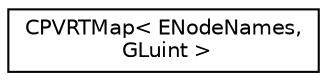 digraph "Graphical Class Hierarchy"
{
  edge [fontname="Helvetica",fontsize="10",labelfontname="Helvetica",labelfontsize="10"];
  node [fontname="Helvetica",fontsize="10",shape=record];
  rankdir="LR";
  Node1 [label="CPVRTMap\< ENodeNames,\l GLuint \>",height=0.2,width=0.4,color="black", fillcolor="white", style="filled",URL="$singleton_c_p_v_r_t_map.html"];
}
